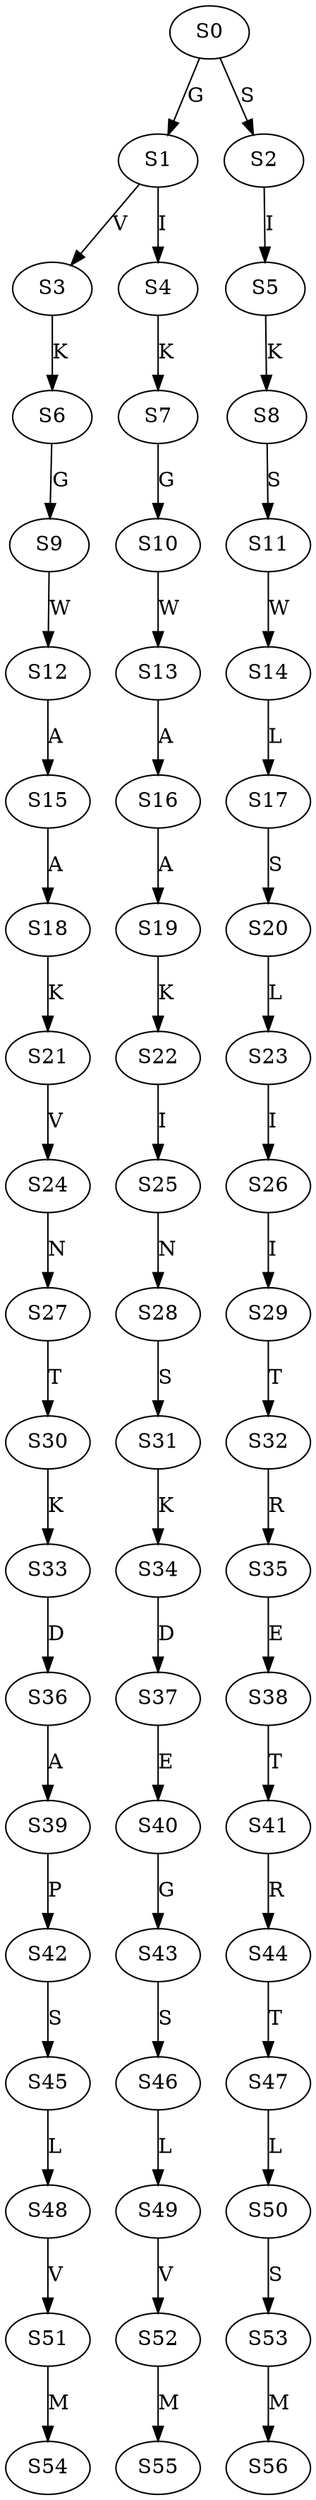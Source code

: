 strict digraph  {
	S0 -> S1 [ label = G ];
	S0 -> S2 [ label = S ];
	S1 -> S3 [ label = V ];
	S1 -> S4 [ label = I ];
	S2 -> S5 [ label = I ];
	S3 -> S6 [ label = K ];
	S4 -> S7 [ label = K ];
	S5 -> S8 [ label = K ];
	S6 -> S9 [ label = G ];
	S7 -> S10 [ label = G ];
	S8 -> S11 [ label = S ];
	S9 -> S12 [ label = W ];
	S10 -> S13 [ label = W ];
	S11 -> S14 [ label = W ];
	S12 -> S15 [ label = A ];
	S13 -> S16 [ label = A ];
	S14 -> S17 [ label = L ];
	S15 -> S18 [ label = A ];
	S16 -> S19 [ label = A ];
	S17 -> S20 [ label = S ];
	S18 -> S21 [ label = K ];
	S19 -> S22 [ label = K ];
	S20 -> S23 [ label = L ];
	S21 -> S24 [ label = V ];
	S22 -> S25 [ label = I ];
	S23 -> S26 [ label = I ];
	S24 -> S27 [ label = N ];
	S25 -> S28 [ label = N ];
	S26 -> S29 [ label = I ];
	S27 -> S30 [ label = T ];
	S28 -> S31 [ label = S ];
	S29 -> S32 [ label = T ];
	S30 -> S33 [ label = K ];
	S31 -> S34 [ label = K ];
	S32 -> S35 [ label = R ];
	S33 -> S36 [ label = D ];
	S34 -> S37 [ label = D ];
	S35 -> S38 [ label = E ];
	S36 -> S39 [ label = A ];
	S37 -> S40 [ label = E ];
	S38 -> S41 [ label = T ];
	S39 -> S42 [ label = P ];
	S40 -> S43 [ label = G ];
	S41 -> S44 [ label = R ];
	S42 -> S45 [ label = S ];
	S43 -> S46 [ label = S ];
	S44 -> S47 [ label = T ];
	S45 -> S48 [ label = L ];
	S46 -> S49 [ label = L ];
	S47 -> S50 [ label = L ];
	S48 -> S51 [ label = V ];
	S49 -> S52 [ label = V ];
	S50 -> S53 [ label = S ];
	S51 -> S54 [ label = M ];
	S52 -> S55 [ label = M ];
	S53 -> S56 [ label = M ];
}
